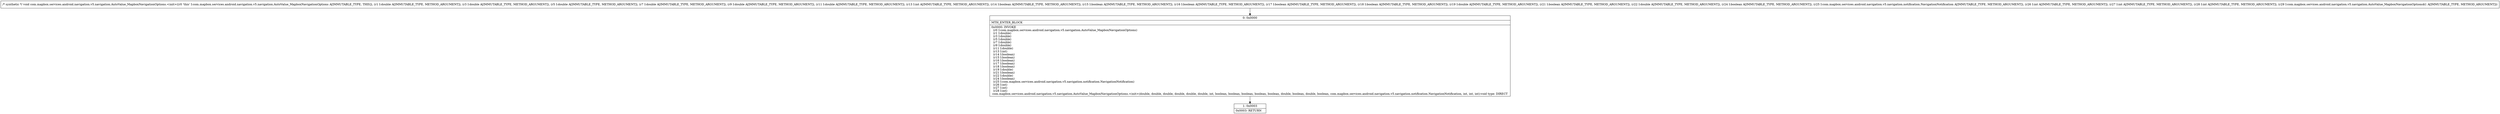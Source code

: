 digraph "CFG forcom.mapbox.services.android.navigation.v5.navigation.AutoValue_MapboxNavigationOptions.\<init\>(DDDDDDIZZZZZDZDZLcom\/mapbox\/services\/android\/navigation\/v5\/navigation\/notification\/NavigationNotification;IIILcom\/mapbox\/services\/android\/navigation\/v5\/navigation\/AutoValue_MapboxNavigationOptions$1;)V" {
Node_0 [shape=record,label="{0\:\ 0x0000|MTH_ENTER_BLOCK\l|0x0000: INVOKE  \l  (r0 I:com.mapbox.services.android.navigation.v5.navigation.AutoValue_MapboxNavigationOptions)\l  (r1 I:double)\l  (r3 I:double)\l  (r5 I:double)\l  (r7 I:double)\l  (r9 I:double)\l  (r11 I:double)\l  (r13 I:int)\l  (r14 I:boolean)\l  (r15 I:boolean)\l  (r16 I:boolean)\l  (r17 I:boolean)\l  (r18 I:boolean)\l  (r19 I:double)\l  (r21 I:boolean)\l  (r22 I:double)\l  (r24 I:boolean)\l  (r25 I:com.mapbox.services.android.navigation.v5.navigation.notification.NavigationNotification)\l  (r26 I:int)\l  (r27 I:int)\l  (r28 I:int)\l com.mapbox.services.android.navigation.v5.navigation.AutoValue_MapboxNavigationOptions.\<init\>(double, double, double, double, double, double, int, boolean, boolean, boolean, boolean, boolean, double, boolean, double, boolean, com.mapbox.services.android.navigation.v5.navigation.notification.NavigationNotification, int, int, int):void type: DIRECT \l}"];
Node_1 [shape=record,label="{1\:\ 0x0003|0x0003: RETURN   \l}"];
MethodNode[shape=record,label="{\/* synthetic *\/ void com.mapbox.services.android.navigation.v5.navigation.AutoValue_MapboxNavigationOptions.\<init\>((r0 'this' I:com.mapbox.services.android.navigation.v5.navigation.AutoValue_MapboxNavigationOptions A[IMMUTABLE_TYPE, THIS]), (r1 I:double A[IMMUTABLE_TYPE, METHOD_ARGUMENT]), (r3 I:double A[IMMUTABLE_TYPE, METHOD_ARGUMENT]), (r5 I:double A[IMMUTABLE_TYPE, METHOD_ARGUMENT]), (r7 I:double A[IMMUTABLE_TYPE, METHOD_ARGUMENT]), (r9 I:double A[IMMUTABLE_TYPE, METHOD_ARGUMENT]), (r11 I:double A[IMMUTABLE_TYPE, METHOD_ARGUMENT]), (r13 I:int A[IMMUTABLE_TYPE, METHOD_ARGUMENT]), (r14 I:boolean A[IMMUTABLE_TYPE, METHOD_ARGUMENT]), (r15 I:boolean A[IMMUTABLE_TYPE, METHOD_ARGUMENT]), (r16 I:boolean A[IMMUTABLE_TYPE, METHOD_ARGUMENT]), (r17 I:boolean A[IMMUTABLE_TYPE, METHOD_ARGUMENT]), (r18 I:boolean A[IMMUTABLE_TYPE, METHOD_ARGUMENT]), (r19 I:double A[IMMUTABLE_TYPE, METHOD_ARGUMENT]), (r21 I:boolean A[IMMUTABLE_TYPE, METHOD_ARGUMENT]), (r22 I:double A[IMMUTABLE_TYPE, METHOD_ARGUMENT]), (r24 I:boolean A[IMMUTABLE_TYPE, METHOD_ARGUMENT]), (r25 I:com.mapbox.services.android.navigation.v5.navigation.notification.NavigationNotification A[IMMUTABLE_TYPE, METHOD_ARGUMENT]), (r26 I:int A[IMMUTABLE_TYPE, METHOD_ARGUMENT]), (r27 I:int A[IMMUTABLE_TYPE, METHOD_ARGUMENT]), (r28 I:int A[IMMUTABLE_TYPE, METHOD_ARGUMENT]), (r29 I:com.mapbox.services.android.navigation.v5.navigation.AutoValue_MapboxNavigationOptions$1 A[IMMUTABLE_TYPE, METHOD_ARGUMENT])) }"];
MethodNode -> Node_0;
Node_0 -> Node_1;
}

